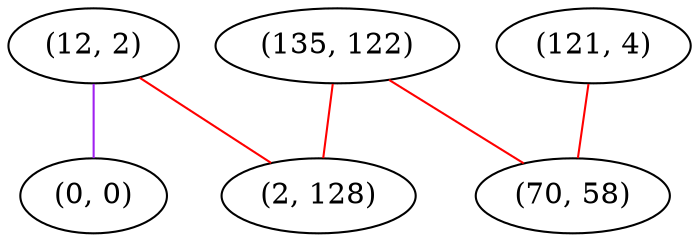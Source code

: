 graph "" {
"(12, 2)";
"(0, 0)";
"(135, 122)";
"(121, 4)";
"(2, 128)";
"(70, 58)";
"(12, 2)" -- "(2, 128)"  [color=red, key=0, weight=1];
"(12, 2)" -- "(0, 0)"  [color=purple, key=0, weight=4];
"(135, 122)" -- "(2, 128)"  [color=red, key=0, weight=1];
"(135, 122)" -- "(70, 58)"  [color=red, key=0, weight=1];
"(121, 4)" -- "(70, 58)"  [color=red, key=0, weight=1];
}

